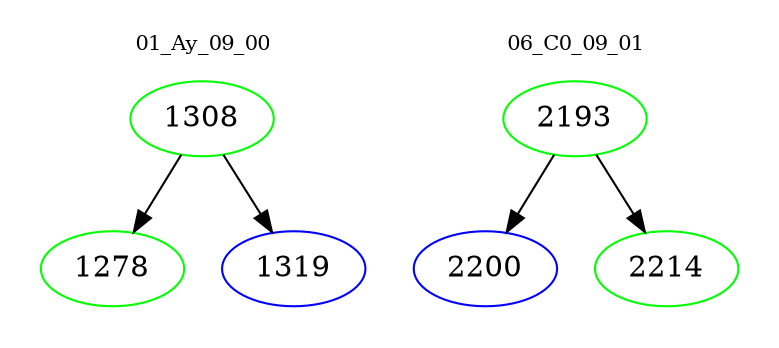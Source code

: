 digraph{
subgraph cluster_0 {
color = white
label = "01_Ay_09_00";
fontsize=10;
T0_1308 [label="1308", color="green"]
T0_1308 -> T0_1278 [color="black"]
T0_1278 [label="1278", color="green"]
T0_1308 -> T0_1319 [color="black"]
T0_1319 [label="1319", color="blue"]
}
subgraph cluster_1 {
color = white
label = "06_C0_09_01";
fontsize=10;
T1_2193 [label="2193", color="green"]
T1_2193 -> T1_2200 [color="black"]
T1_2200 [label="2200", color="blue"]
T1_2193 -> T1_2214 [color="black"]
T1_2214 [label="2214", color="green"]
}
}

